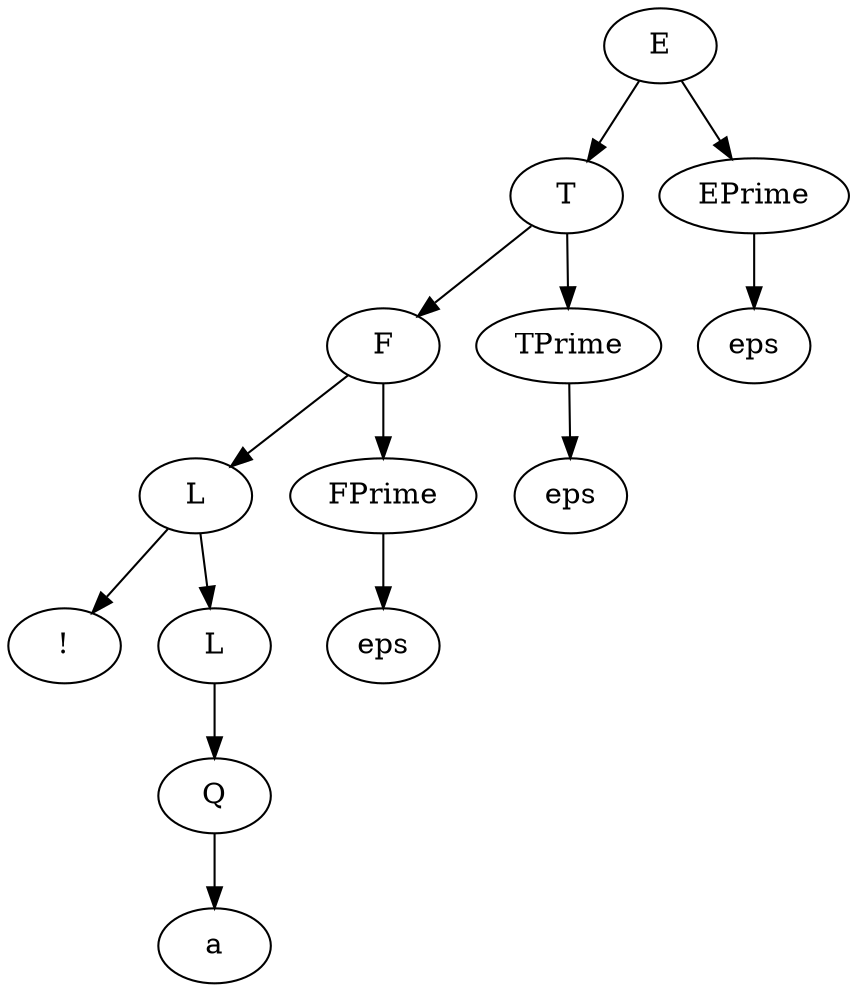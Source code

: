 digraph {
n14 [label="E"];
n14 -> n11;
n11 [label="T"];
n11 -> n8;
n8 [label="F"];
n8 -> n4;
n4 [label="L"];
n4 -> n5;
n5 [label="!"];
n4 -> n3;
n3 [label="L"];
n3 -> n1;
n1 [label="Q"];
n1 -> n2;
n2 [label="a"];
n8 -> n6;
n6 [label="FPrime"];
n6 -> n7;
n7 [label="eps"];
n11 -> n9;
n9 [label="TPrime"];
n9 -> n10;
n10 [label="eps"];
n14 -> n12;
n12 [label="EPrime"];
n12 -> n13;
n13 [label="eps"];

 }
